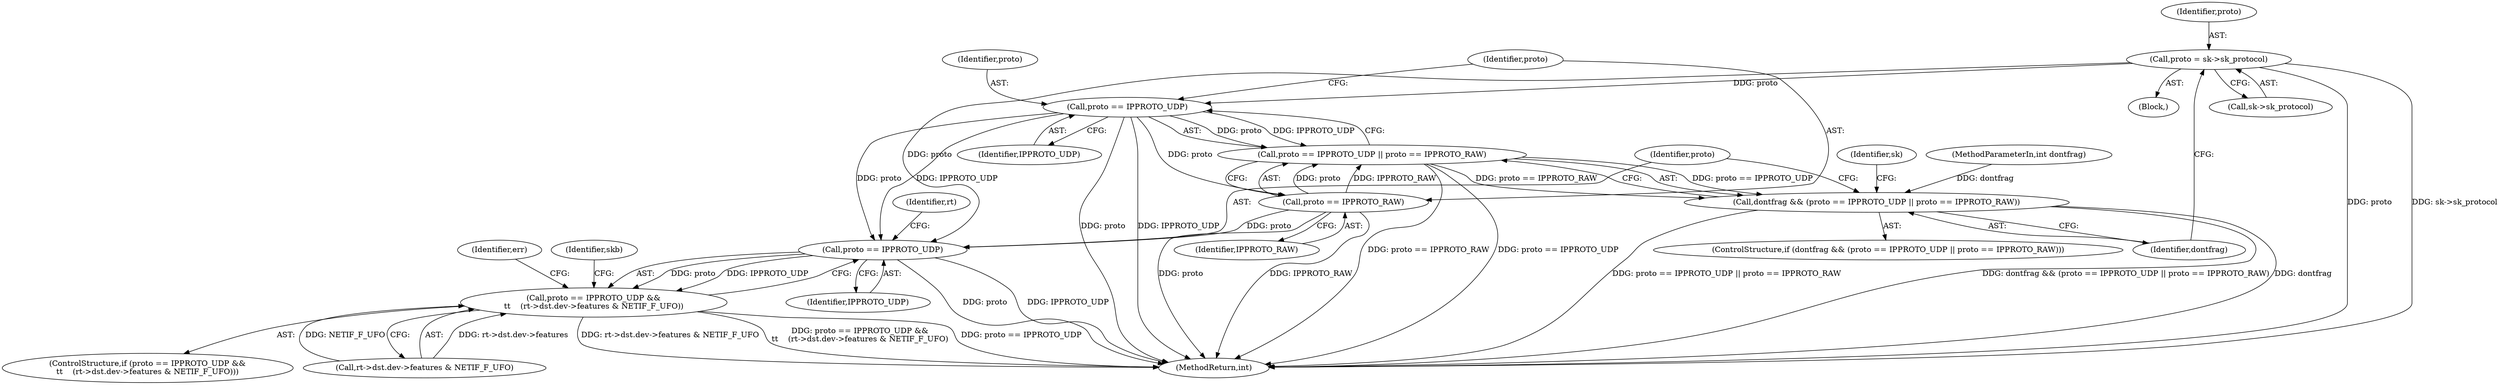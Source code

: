 digraph "0_linux_87c48fa3b4630905f98268dde838ee43626a060c_0@pointer" {
"1000640" [label="(Call,proto = sk->sk_protocol)"];
"1000649" [label="(Call,proto == IPPROTO_UDP)"];
"1000648" [label="(Call,proto == IPPROTO_UDP || proto == IPPROTO_RAW)"];
"1000646" [label="(Call,dontfrag && (proto == IPPROTO_UDP || proto == IPPROTO_RAW))"];
"1000652" [label="(Call,proto == IPPROTO_RAW)"];
"1000667" [label="(Call,proto == IPPROTO_UDP)"];
"1000666" [label="(Call,proto == IPPROTO_UDP &&\n\t\t    (rt->dst.dev->features & NETIF_F_UFO))"];
"1000642" [label="(Call,sk->sk_protocol)"];
"1000654" [label="(Identifier,IPPROTO_RAW)"];
"1000701" [label="(Identifier,skb)"];
"1000669" [label="(Identifier,IPPROTO_UDP)"];
"1000681" [label="(Identifier,err)"];
"1000641" [label="(Identifier,proto)"];
"1000651" [label="(Identifier,IPPROTO_UDP)"];
"1000638" [label="(Block,)"];
"1000666" [label="(Call,proto == IPPROTO_UDP &&\n\t\t    (rt->dst.dev->features & NETIF_F_UFO))"];
"1000657" [label="(Identifier,sk)"];
"1000650" [label="(Identifier,proto)"];
"1000649" [label="(Call,proto == IPPROTO_UDP)"];
"1000647" [label="(Identifier,dontfrag)"];
"1000645" [label="(ControlStructure,if (dontfrag && (proto == IPPROTO_UDP || proto == IPPROTO_RAW)))"];
"1000674" [label="(Identifier,rt)"];
"1000126" [label="(MethodParameterIn,int dontfrag)"];
"1000653" [label="(Identifier,proto)"];
"1000640" [label="(Call,proto = sk->sk_protocol)"];
"1000667" [label="(Call,proto == IPPROTO_UDP)"];
"1000670" [label="(Call,rt->dst.dev->features & NETIF_F_UFO)"];
"1000668" [label="(Identifier,proto)"];
"1000652" [label="(Call,proto == IPPROTO_RAW)"];
"1000646" [label="(Call,dontfrag && (proto == IPPROTO_UDP || proto == IPPROTO_RAW))"];
"1000648" [label="(Call,proto == IPPROTO_UDP || proto == IPPROTO_RAW)"];
"1000665" [label="(ControlStructure,if (proto == IPPROTO_UDP &&\n\t\t    (rt->dst.dev->features & NETIF_F_UFO)))"];
"1001339" [label="(MethodReturn,int)"];
"1000640" -> "1000638"  [label="AST: "];
"1000640" -> "1000642"  [label="CFG: "];
"1000641" -> "1000640"  [label="AST: "];
"1000642" -> "1000640"  [label="AST: "];
"1000647" -> "1000640"  [label="CFG: "];
"1000640" -> "1001339"  [label="DDG: proto"];
"1000640" -> "1001339"  [label="DDG: sk->sk_protocol"];
"1000640" -> "1000649"  [label="DDG: proto"];
"1000640" -> "1000667"  [label="DDG: proto"];
"1000649" -> "1000648"  [label="AST: "];
"1000649" -> "1000651"  [label="CFG: "];
"1000650" -> "1000649"  [label="AST: "];
"1000651" -> "1000649"  [label="AST: "];
"1000653" -> "1000649"  [label="CFG: "];
"1000648" -> "1000649"  [label="CFG: "];
"1000649" -> "1001339"  [label="DDG: proto"];
"1000649" -> "1001339"  [label="DDG: IPPROTO_UDP"];
"1000649" -> "1000648"  [label="DDG: proto"];
"1000649" -> "1000648"  [label="DDG: IPPROTO_UDP"];
"1000649" -> "1000652"  [label="DDG: proto"];
"1000649" -> "1000667"  [label="DDG: proto"];
"1000649" -> "1000667"  [label="DDG: IPPROTO_UDP"];
"1000648" -> "1000646"  [label="AST: "];
"1000648" -> "1000652"  [label="CFG: "];
"1000652" -> "1000648"  [label="AST: "];
"1000646" -> "1000648"  [label="CFG: "];
"1000648" -> "1001339"  [label="DDG: proto == IPPROTO_RAW"];
"1000648" -> "1001339"  [label="DDG: proto == IPPROTO_UDP"];
"1000648" -> "1000646"  [label="DDG: proto == IPPROTO_UDP"];
"1000648" -> "1000646"  [label="DDG: proto == IPPROTO_RAW"];
"1000652" -> "1000648"  [label="DDG: proto"];
"1000652" -> "1000648"  [label="DDG: IPPROTO_RAW"];
"1000646" -> "1000645"  [label="AST: "];
"1000646" -> "1000647"  [label="CFG: "];
"1000647" -> "1000646"  [label="AST: "];
"1000657" -> "1000646"  [label="CFG: "];
"1000668" -> "1000646"  [label="CFG: "];
"1000646" -> "1001339"  [label="DDG: dontfrag && (proto == IPPROTO_UDP || proto == IPPROTO_RAW)"];
"1000646" -> "1001339"  [label="DDG: dontfrag"];
"1000646" -> "1001339"  [label="DDG: proto == IPPROTO_UDP || proto == IPPROTO_RAW"];
"1000126" -> "1000646"  [label="DDG: dontfrag"];
"1000652" -> "1000654"  [label="CFG: "];
"1000653" -> "1000652"  [label="AST: "];
"1000654" -> "1000652"  [label="AST: "];
"1000652" -> "1001339"  [label="DDG: proto"];
"1000652" -> "1001339"  [label="DDG: IPPROTO_RAW"];
"1000652" -> "1000667"  [label="DDG: proto"];
"1000667" -> "1000666"  [label="AST: "];
"1000667" -> "1000669"  [label="CFG: "];
"1000668" -> "1000667"  [label="AST: "];
"1000669" -> "1000667"  [label="AST: "];
"1000674" -> "1000667"  [label="CFG: "];
"1000666" -> "1000667"  [label="CFG: "];
"1000667" -> "1001339"  [label="DDG: proto"];
"1000667" -> "1001339"  [label="DDG: IPPROTO_UDP"];
"1000667" -> "1000666"  [label="DDG: proto"];
"1000667" -> "1000666"  [label="DDG: IPPROTO_UDP"];
"1000666" -> "1000665"  [label="AST: "];
"1000666" -> "1000670"  [label="CFG: "];
"1000670" -> "1000666"  [label="AST: "];
"1000681" -> "1000666"  [label="CFG: "];
"1000701" -> "1000666"  [label="CFG: "];
"1000666" -> "1001339"  [label="DDG: rt->dst.dev->features & NETIF_F_UFO"];
"1000666" -> "1001339"  [label="DDG: proto == IPPROTO_UDP &&\n\t\t    (rt->dst.dev->features & NETIF_F_UFO)"];
"1000666" -> "1001339"  [label="DDG: proto == IPPROTO_UDP"];
"1000670" -> "1000666"  [label="DDG: rt->dst.dev->features"];
"1000670" -> "1000666"  [label="DDG: NETIF_F_UFO"];
}
